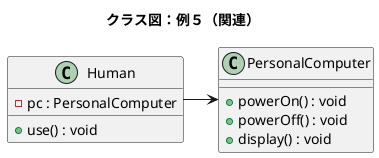 @startuml classGraphEx01
title クラス図：例５（関連）

Human -> PersonalComputer

Class Human {
  - pc : PersonalComputer
  + use() : void
}

Class PersonalComputer {
  + powerOn() : void
  + powerOff() : void
  +display() : void
}


@enduml
